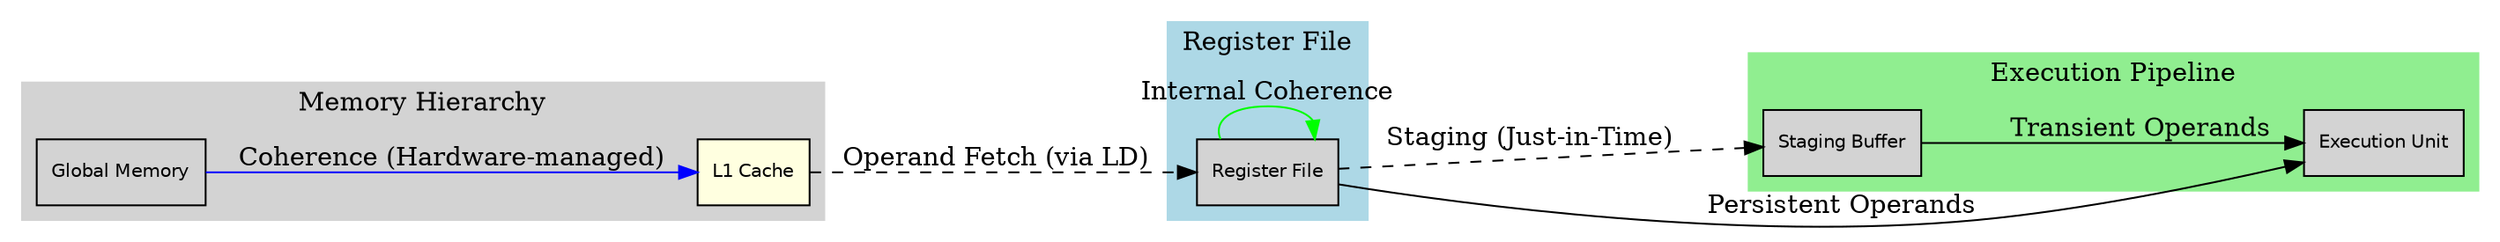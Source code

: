    digraph RegLessOperandDeliveryWithL1 {
     rankdir=LR;
     node [shape=box, style=filled, fontname="Helvetica", fontsize=10];

     subgraph cluster_memory {
       label="Memory Hierarchy";
       style=filled;
       color=lightgray;
       GMEM [label="Global Memory"];
       L1 [label="L1 Cache", fillcolor=lightyellow];
     }    

     subgraph cluster_registers {
       label="Register File";
       style=filled;
       color=lightblue;
       RF [label="Register File"];
     }    

     subgraph cluster_execution {
       label="Execution Pipeline";
       style=filled;
       color=lightgreen;
       SB [label="Staging Buffer"];
       EU [label="Execution Unit"];
     }    

     GMEM -> L1 [label="Coherence (Hardware-managed)", color=blue];
     L1 -> RF [label="Operand Fetch (via LD)", style=dashed];
     RF -> SB [label="Staging (Just-in-Time)", style=dashed];
     SB -> EU [label="Transient Operands"];
     RF -> EU [label="Persistent Operands"];
     RF -> RF [label="Internal Coherence", color=green];
   }

